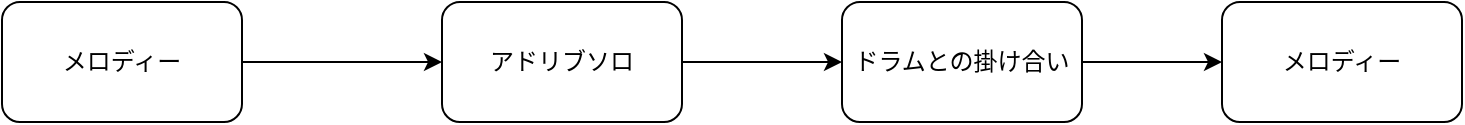 <mxfile version="13.10.0" type="embed">
    <diagram id="W969X1RbhZOG2BwIz7q9" name="ページ1">
        <mxGraphModel dx="709" dy="1433" grid="1" gridSize="10" guides="1" tooltips="1" connect="1" arrows="1" fold="1" page="1" pageScale="1" pageWidth="850" pageHeight="1100" math="0" shadow="0">
            <root>
                <mxCell id="0"/>
                <mxCell id="1" parent="0"/>
                <mxCell id="2" value="メロディー" style="rounded=1;whiteSpace=wrap;html=1;" vertex="1" parent="1">
                    <mxGeometry x="40" y="410" width="120" height="60" as="geometry"/>
                </mxCell>
                <mxCell id="8" style="edgeStyle=orthogonalEdgeStyle;rounded=0;orthogonalLoop=1;jettySize=auto;html=1;exitX=1;exitY=0.5;exitDx=0;exitDy=0;entryX=0;entryY=0.5;entryDx=0;entryDy=0;" edge="1" parent="1" source="3" target="5">
                    <mxGeometry relative="1" as="geometry"/>
                </mxCell>
                <mxCell id="3" value="アドリブソロ" style="rounded=1;whiteSpace=wrap;html=1;" vertex="1" parent="1">
                    <mxGeometry x="260" y="410" width="120" height="60" as="geometry"/>
                </mxCell>
                <mxCell id="9" value="" style="edgeStyle=orthogonalEdgeStyle;rounded=0;orthogonalLoop=1;jettySize=auto;html=1;" edge="1" parent="1" source="5" target="6">
                    <mxGeometry relative="1" as="geometry"/>
                </mxCell>
                <mxCell id="5" value="ドラムとの掛け合い" style="rounded=1;whiteSpace=wrap;html=1;" vertex="1" parent="1">
                    <mxGeometry x="460" y="410" width="120" height="60" as="geometry"/>
                </mxCell>
                <mxCell id="6" value="メロディー" style="rounded=1;whiteSpace=wrap;html=1;" vertex="1" parent="1">
                    <mxGeometry x="650" y="410" width="120" height="60" as="geometry"/>
                </mxCell>
                <mxCell id="7" value="" style="endArrow=classic;html=1;entryX=0;entryY=0.5;entryDx=0;entryDy=0;exitX=1;exitY=0.5;exitDx=0;exitDy=0;" edge="1" parent="1" source="2" target="3">
                    <mxGeometry width="50" height="50" relative="1" as="geometry">
                        <mxPoint x="310" y="570" as="sourcePoint"/>
                        <mxPoint x="360" y="520" as="targetPoint"/>
                        <Array as="points">
                            <mxPoint x="160" y="440"/>
                        </Array>
                    </mxGeometry>
                </mxCell>
            </root>
        </mxGraphModel>
    </diagram>
</mxfile>
